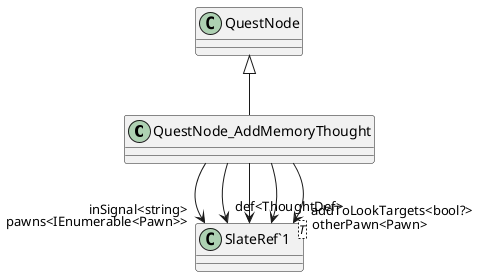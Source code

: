 @startuml
class QuestNode_AddMemoryThought {
}
class "SlateRef`1"<T> {
}
QuestNode <|-- QuestNode_AddMemoryThought
QuestNode_AddMemoryThought --> "inSignal<string>" "SlateRef`1"
QuestNode_AddMemoryThought --> "def<ThoughtDef>" "SlateRef`1"
QuestNode_AddMemoryThought --> "pawns<IEnumerable<Pawn>>" "SlateRef`1"
QuestNode_AddMemoryThought --> "otherPawn<Pawn>" "SlateRef`1"
QuestNode_AddMemoryThought --> "addToLookTargets<bool?>" "SlateRef`1"
@enduml
